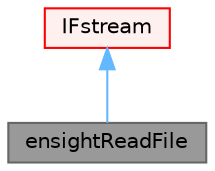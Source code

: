 digraph "ensightReadFile"
{
 // LATEX_PDF_SIZE
  bgcolor="transparent";
  edge [fontname=Helvetica,fontsize=10,labelfontname=Helvetica,labelfontsize=10];
  node [fontname=Helvetica,fontsize=10,shape=box,height=0.2,width=0.4];
  Node1 [id="Node000001",label="ensightReadFile",height=0.2,width=0.4,color="gray40", fillcolor="grey60", style="filled", fontcolor="black",tooltip="A variant of IFstream with specialised read() for strings, integers and floats. Correctly handles bin..."];
  Node2 -> Node1 [id="edge1_Node000001_Node000002",dir="back",color="steelblue1",style="solid",tooltip=" "];
  Node2 [id="Node000002",label="IFstream",height=0.2,width=0.4,color="red", fillcolor="#FFF0F0", style="filled",URL="$classFoam_1_1IFstream.html",tooltip="Input from file stream, using an ISstream."];
}
